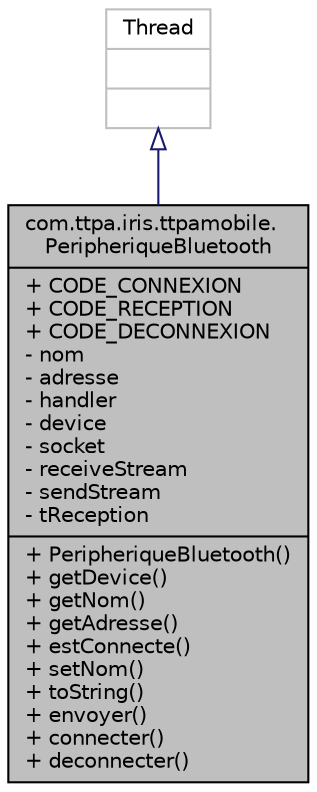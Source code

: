 digraph "com.ttpa.iris.ttpamobile.PeripheriqueBluetooth"
{
  bgcolor="transparent";
  edge [fontname="Helvetica",fontsize="10",labelfontname="Helvetica",labelfontsize="10"];
  node [fontname="Helvetica",fontsize="10",shape=record];
  Node1 [label="{com.ttpa.iris.ttpamobile.\lPeripheriqueBluetooth\n|+ CODE_CONNEXION\l+ CODE_RECEPTION\l+ CODE_DECONNEXION\l- nom\l- adresse\l- handler\l- device\l- socket\l- receiveStream\l- sendStream\l- tReception\l|+ PeripheriqueBluetooth()\l+ getDevice()\l+ getNom()\l+ getAdresse()\l+ estConnecte()\l+ setNom()\l+ toString()\l+ envoyer()\l+ connecter()\l+ deconnecter()\l}",height=0.2,width=0.4,color="black", fillcolor="grey75", style="filled", fontcolor="black"];
  Node2 -> Node1 [dir="back",color="midnightblue",fontsize="10",style="solid",arrowtail="onormal",fontname="Helvetica"];
  Node2 [label="{Thread\n||}",height=0.2,width=0.4,color="grey75"];
}
